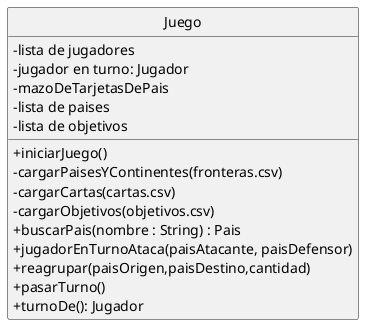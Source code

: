 @startuml Diagrama de clases
skinparam classAttributeIconSize 0
skinparam style strictuml
hide class circle
hide abstract circle


Class Juego{
    - lista de jugadores
    - jugador en turno: Jugador
    - mazoDeTarjetasDePais
    - lista de paises
    - lista de objetivos

    ' + agregarMazo(unMazo:Mazo)
    ' + añadirJugador(unJugador:jugador)
    + iniciarJuego()
    - cargarPaisesYContinentes(fronteras.csv)
    - cargarCartas(cartas.csv)
    - cargarObjetivos(objetivos.csv)
    + buscarPais(nombre : String) : Pais




    + jugadorEnTurnoAtaca(paisAtacante, paisDefensor)
    + reagrupar(paisOrigen,paisDestino,cantidad)
    + pasarTurno()
    + turnoDe(): Jugador

}

@enduml
